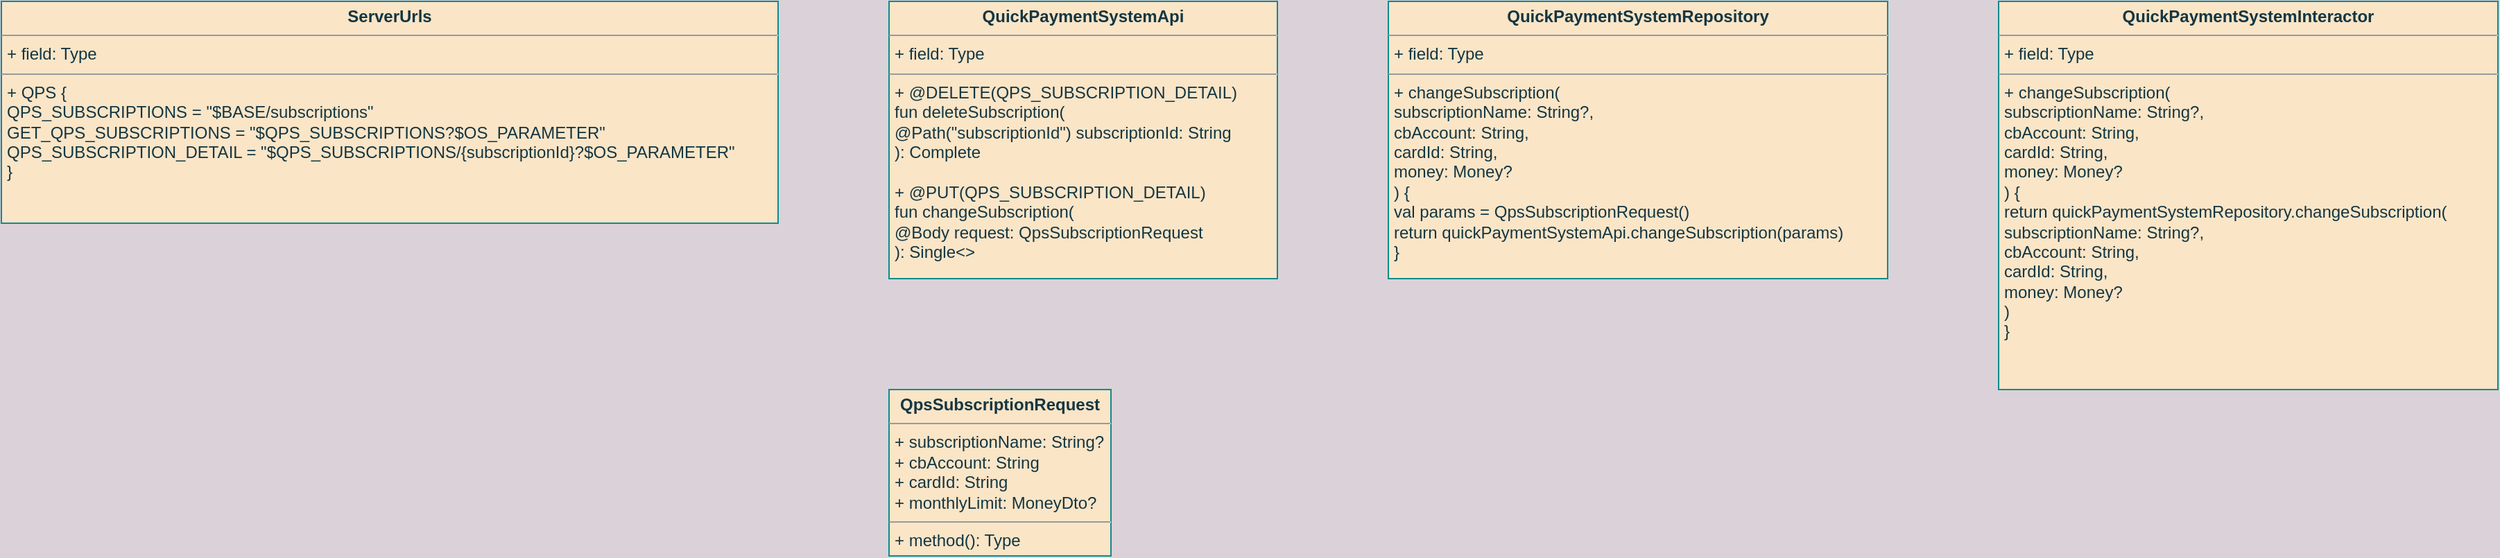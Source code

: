 <mxfile version="20.0.3" type="github">
  <diagram id="Kl0iC6LbM6pLVu8i3kYD" name="Page-1">
    <mxGraphModel dx="996" dy="632" grid="1" gridSize="10" guides="1" tooltips="1" connect="1" arrows="1" fold="1" page="1" pageScale="1" pageWidth="827" pageHeight="1169" background="#DAD2D8" math="0" shadow="0">
      <root>
        <mxCell id="0" />
        <mxCell id="1" parent="0" />
        <mxCell id="f4UaNG6wr5DCocDjTxQN-1" value="&lt;p style=&quot;margin:0px;margin-top:4px;text-align:center;&quot;&gt;&lt;b&gt;ServerUrls&lt;/b&gt;&lt;/p&gt;&lt;hr size=&quot;1&quot;&gt;&lt;p style=&quot;margin:0px;margin-left:4px;&quot;&gt;+ field: Type&lt;/p&gt;&lt;hr size=&quot;1&quot;&gt;&lt;p style=&quot;margin:0px;margin-left:4px;&quot;&gt;+ QPS {&lt;/p&gt;&lt;p style=&quot;margin:0px;margin-left:4px;&quot;&gt;QPS_SUBSCRIPTIONS = &quot;$BASE/subscriptions&quot;&lt;/p&gt;&lt;p style=&quot;margin:0px;margin-left:4px;&quot;&gt;GET_QPS_SUBSCRIPTIONS = &quot;$QPS_SUBSCRIPTIONS?$OS_PARAMETER&quot;&lt;/p&gt;&lt;p style=&quot;margin:0px;margin-left:4px;&quot;&gt;QPS_SUBSCRIPTION_DETAIL = &quot;$QPS_SUBSCRIPTIONS/{subscriptionId}?$OS_PARAMETER&quot;&lt;/p&gt;&lt;p style=&quot;margin:0px;margin-left:4px;&quot;&gt;}&lt;br&gt;&lt;/p&gt;" style="verticalAlign=top;align=left;overflow=fill;fontSize=12;fontFamily=Helvetica;html=1;rounded=0;sketch=0;fontColor=#143642;strokeColor=#0F8B8D;fillColor=#FAE5C7;" vertex="1" parent="1">
          <mxGeometry x="120" y="120" width="560" height="160" as="geometry" />
        </mxCell>
        <mxCell id="f4UaNG6wr5DCocDjTxQN-2" value="&lt;p style=&quot;margin:0px;margin-top:4px;text-align:center;&quot;&gt;&lt;b&gt;QuickPaymentSystemApi&lt;/b&gt;&lt;/p&gt;&lt;hr size=&quot;1&quot;&gt;&lt;p style=&quot;margin:0px;margin-left:4px;&quot;&gt;+ field: Type&lt;/p&gt;&lt;hr size=&quot;1&quot;&gt;&lt;p style=&quot;margin:0px;margin-left:4px;&quot;&gt;+ @DELETE(QPS_SUBSCRIPTION_DETAIL)&lt;/p&gt;&lt;p style=&quot;margin:0px;margin-left:4px;&quot;&gt;fun deleteSubscription(&lt;/p&gt;&lt;p style=&quot;margin:0px;margin-left:4px;&quot;&gt;@Path(&quot;subscriptionId&quot;) subscriptionId: String&lt;br&gt;&lt;/p&gt;&lt;p style=&quot;margin:0px;margin-left:4px;&quot;&gt;): Complete&lt;/p&gt;&lt;p style=&quot;margin:0px;margin-left:4px;&quot;&gt;&lt;br&gt;&lt;/p&gt;&lt;p style=&quot;margin:0px;margin-left:4px;&quot;&gt;+ @PUT(QPS_SUBSCRIPTION_DETAIL)&lt;/p&gt;&lt;p style=&quot;margin:0px;margin-left:4px;&quot;&gt;fun changeSubscription(&lt;br&gt;@Body request: QpsSubscriptionRequest&lt;br&gt;): Single&amp;lt;&amp;gt;&lt;br&gt;&lt;/p&gt;" style="verticalAlign=top;align=left;overflow=fill;fontSize=12;fontFamily=Helvetica;html=1;rounded=0;sketch=0;fontColor=#143642;strokeColor=#0F8B8D;fillColor=#FAE5C7;" vertex="1" parent="1">
          <mxGeometry x="760" y="120" width="280" height="200" as="geometry" />
        </mxCell>
        <mxCell id="f4UaNG6wr5DCocDjTxQN-3" value="&lt;p style=&quot;margin:0px;margin-top:4px;text-align:center;&quot;&gt;&lt;b&gt;QpsSubscriptionRequest&lt;/b&gt;&lt;/p&gt;&lt;hr size=&quot;1&quot;&gt;&lt;p style=&quot;margin:0px;margin-left:4px;&quot;&gt;+ subscriptionName: String?&lt;/p&gt;&lt;p style=&quot;margin:0px;margin-left:4px;&quot;&gt;+ cbAccount: String&lt;/p&gt;&lt;p style=&quot;margin:0px;margin-left:4px;&quot;&gt;+ cardId: String&lt;/p&gt;&lt;p style=&quot;margin:0px;margin-left:4px;&quot;&gt;+ monthlyLimit: MoneyDto?&lt;br&gt;&lt;/p&gt;&lt;hr size=&quot;1&quot;&gt;&lt;p style=&quot;margin:0px;margin-left:4px;&quot;&gt;+ method(): Type&lt;/p&gt;" style="verticalAlign=top;align=left;overflow=fill;fontSize=12;fontFamily=Helvetica;html=1;rounded=0;sketch=0;fontColor=#143642;strokeColor=#0F8B8D;fillColor=#FAE5C7;" vertex="1" parent="1">
          <mxGeometry x="760" y="400" width="160" height="120" as="geometry" />
        </mxCell>
        <mxCell id="f4UaNG6wr5DCocDjTxQN-4" value="&lt;p style=&quot;margin:0px;margin-top:4px;text-align:center;&quot;&gt;&lt;b&gt;QuickPaymentSystemRepository&lt;/b&gt;&lt;/p&gt;&lt;hr size=&quot;1&quot;&gt;&lt;p style=&quot;margin:0px;margin-left:4px;&quot;&gt;+ field: Type&lt;/p&gt;&lt;hr size=&quot;1&quot;&gt;&lt;p style=&quot;margin:0px;margin-left:4px;&quot;&gt;+ changeSubscription(&lt;/p&gt;&lt;p style=&quot;margin:0px;margin-left:4px;&quot;&gt;subscriptionName: String?,&lt;/p&gt;&lt;p style=&quot;margin:0px;margin-left:4px;&quot;&gt;cbAccount: String,&lt;/p&gt;&lt;p style=&quot;margin:0px;margin-left:4px;&quot;&gt;cardId: String,&lt;/p&gt;&lt;p style=&quot;margin:0px;margin-left:4px;&quot;&gt;money: Money?&lt;br&gt;&lt;/p&gt;&lt;p style=&quot;margin:0px;margin-left:4px;&quot;&gt;) {&lt;/p&gt;&lt;p style=&quot;margin:0px;margin-left:4px;&quot;&gt;val params = QpsSubscriptionRequest()&lt;/p&gt;&lt;p style=&quot;margin:0px;margin-left:4px;&quot;&gt;return quickPaymentSystemApi.changeSubscription(params)&lt;br&gt;&lt;/p&gt;&lt;p style=&quot;margin:0px;margin-left:4px;&quot;&gt;}&lt;br&gt;&lt;/p&gt;" style="verticalAlign=top;align=left;overflow=fill;fontSize=12;fontFamily=Helvetica;html=1;rounded=0;sketch=0;fontColor=#143642;strokeColor=#0F8B8D;fillColor=#FAE5C7;" vertex="1" parent="1">
          <mxGeometry x="1120" y="120" width="360" height="200" as="geometry" />
        </mxCell>
        <mxCell id="f4UaNG6wr5DCocDjTxQN-5" value="&lt;p style=&quot;margin:0px;margin-top:4px;text-align:center;&quot;&gt;&lt;b&gt;QuickPaymentSystemInteractor&lt;/b&gt;&lt;/p&gt;&lt;hr size=&quot;1&quot;&gt;&lt;p style=&quot;margin:0px;margin-left:4px;&quot;&gt;+ field: Type&lt;/p&gt;&lt;hr size=&quot;1&quot;&gt;&lt;p style=&quot;margin:0px;margin-left:4px;&quot;&gt;+ changeSubscription(&lt;/p&gt;&lt;p style=&quot;margin:0px;margin-left:4px;&quot;&gt;subscriptionName: String?,&lt;/p&gt;&lt;p style=&quot;margin:0px;margin-left:4px;&quot;&gt;cbAccount: String,&lt;/p&gt;&lt;p style=&quot;margin:0px;margin-left:4px;&quot;&gt;cardId: String,&lt;/p&gt;&lt;p style=&quot;margin:0px;margin-left:4px;&quot;&gt;money: Money?&lt;br&gt;&lt;/p&gt;&lt;p style=&quot;margin:0px;margin-left:4px;&quot;&gt;) {&lt;/p&gt;&lt;p style=&quot;margin:0px;margin-left:4px;&quot;&gt;return quickPaymentSystemRepository.changeSubscription(&lt;/p&gt;&lt;p style=&quot;margin:0px;margin-left:4px;&quot;&gt;subscriptionName: String?,&lt;br&gt;cbAccount: String,&lt;br&gt;cardId: String,&lt;br&gt;money: Money?&lt;br&gt;&lt;/p&gt;&lt;p style=&quot;margin:0px;margin-left:4px;&quot;&gt;)&lt;br&gt;&lt;/p&gt;&lt;p style=&quot;margin:0px;margin-left:4px;&quot;&gt;}&lt;br&gt;&lt;/p&gt;" style="verticalAlign=top;align=left;overflow=fill;fontSize=12;fontFamily=Helvetica;html=1;rounded=0;sketch=0;fontColor=#143642;strokeColor=#0F8B8D;fillColor=#FAE5C7;" vertex="1" parent="1">
          <mxGeometry x="1560" y="120" width="360" height="280" as="geometry" />
        </mxCell>
      </root>
    </mxGraphModel>
  </diagram>
</mxfile>
